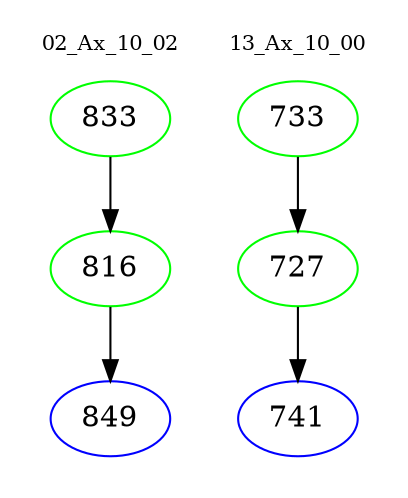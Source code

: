 digraph{
subgraph cluster_0 {
color = white
label = "02_Ax_10_02";
fontsize=10;
T0_833 [label="833", color="green"]
T0_833 -> T0_816 [color="black"]
T0_816 [label="816", color="green"]
T0_816 -> T0_849 [color="black"]
T0_849 [label="849", color="blue"]
}
subgraph cluster_1 {
color = white
label = "13_Ax_10_00";
fontsize=10;
T1_733 [label="733", color="green"]
T1_733 -> T1_727 [color="black"]
T1_727 [label="727", color="green"]
T1_727 -> T1_741 [color="black"]
T1_741 [label="741", color="blue"]
}
}
